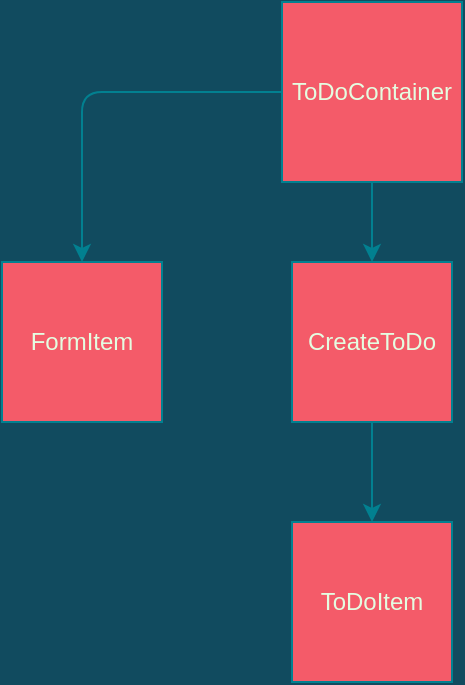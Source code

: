 <mxfile>
    <diagram id="7FUQ4dNF3BEl_DCF1p5N" name="Page-1">
        <mxGraphModel dx="501" dy="205" grid="1" gridSize="10" guides="1" tooltips="1" connect="1" arrows="1" fold="1" page="1" pageScale="1" pageWidth="827" pageHeight="1169" background="#114B5F" math="0" shadow="0">
            <root>
                <mxCell id="0"/>
                <mxCell id="1" parent="0"/>
                <mxCell id="6" value="" style="edgeStyle=orthogonalEdgeStyle;curved=0;rounded=1;sketch=0;orthogonalLoop=1;jettySize=auto;html=1;fontColor=#E4FDE1;strokeColor=#028090;fillColor=#F45B69;" edge="1" parent="1" source="2" target="3">
                    <mxGeometry relative="1" as="geometry"/>
                </mxCell>
                <mxCell id="7" value="" style="edgeStyle=orthogonalEdgeStyle;curved=0;rounded=1;sketch=0;orthogonalLoop=1;jettySize=auto;html=1;fontColor=#E4FDE1;strokeColor=#028090;fillColor=#F45B69;" edge="1" parent="1" source="2" target="5">
                    <mxGeometry relative="1" as="geometry"/>
                </mxCell>
                <mxCell id="2" value="ToDoContainer" style="whiteSpace=wrap;html=1;aspect=fixed;rounded=0;sketch=0;fontColor=#E4FDE1;strokeColor=#028090;fillColor=#F45B69;" vertex="1" parent="1">
                    <mxGeometry x="150" width="90" height="90" as="geometry"/>
                </mxCell>
                <mxCell id="3" value="FormItem" style="whiteSpace=wrap;html=1;aspect=fixed;rounded=0;sketch=0;fontColor=#E4FDE1;strokeColor=#028090;fillColor=#F45B69;" vertex="1" parent="1">
                    <mxGeometry x="10" y="130" width="80" height="80" as="geometry"/>
                </mxCell>
                <mxCell id="4" value="ToDoItem" style="whiteSpace=wrap;html=1;aspect=fixed;rounded=0;sketch=0;fontColor=#E4FDE1;strokeColor=#028090;fillColor=#F45B69;" vertex="1" parent="1">
                    <mxGeometry x="155" y="260" width="80" height="80" as="geometry"/>
                </mxCell>
                <mxCell id="8" value="" style="edgeStyle=orthogonalEdgeStyle;curved=0;rounded=1;sketch=0;orthogonalLoop=1;jettySize=auto;html=1;fontColor=#E4FDE1;strokeColor=#028090;fillColor=#F45B69;" edge="1" parent="1" source="5" target="4">
                    <mxGeometry relative="1" as="geometry"/>
                </mxCell>
                <mxCell id="5" value="CreateToDo" style="whiteSpace=wrap;html=1;aspect=fixed;rounded=0;sketch=0;fontColor=#E4FDE1;strokeColor=#028090;fillColor=#F45B69;" vertex="1" parent="1">
                    <mxGeometry x="155" y="130" width="80" height="80" as="geometry"/>
                </mxCell>
            </root>
        </mxGraphModel>
    </diagram>
</mxfile>